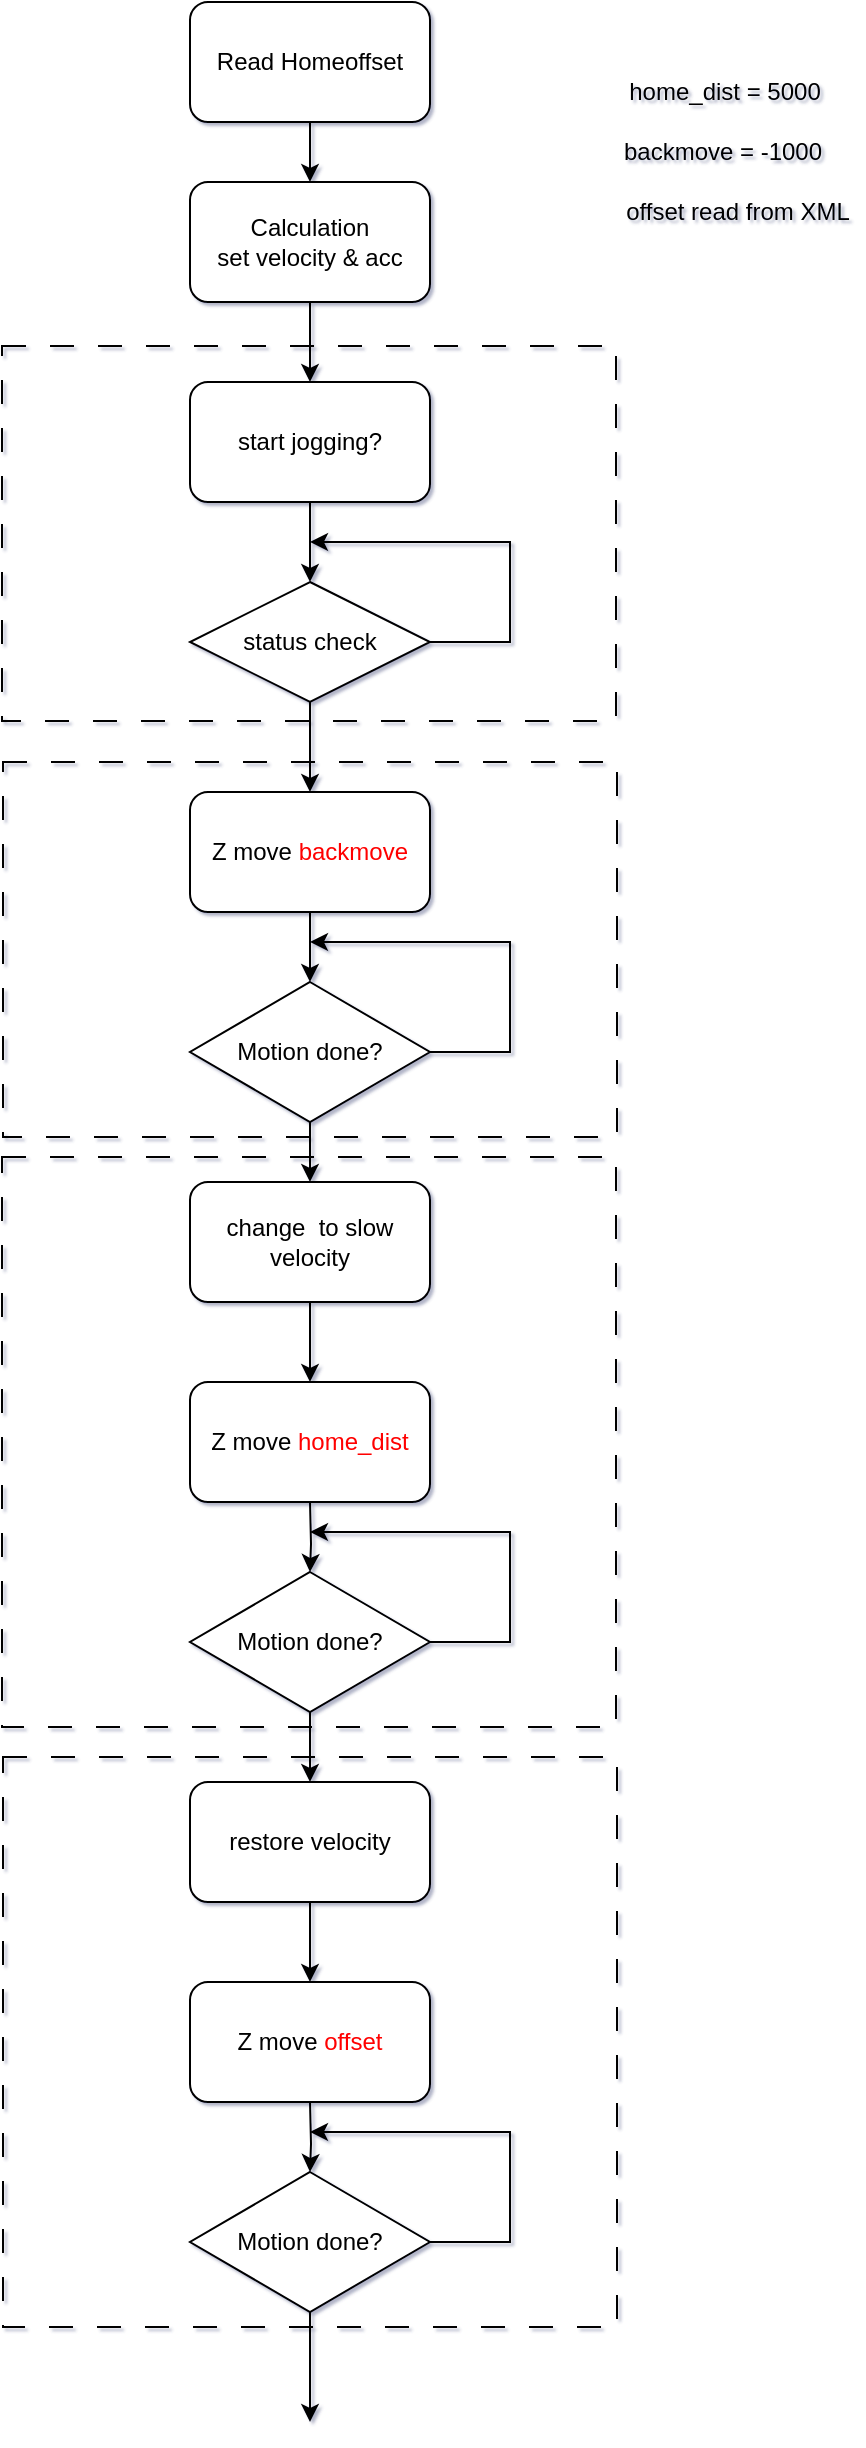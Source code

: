 <mxfile version="24.6.4" type="github">
  <diagram name="Page-1" id="c7558073-3199-34d8-9f00-42111426c3f3">
    <mxGraphModel dx="881" dy="814" grid="1" gridSize="10" guides="1" tooltips="1" connect="1" arrows="1" fold="1" page="1" pageScale="1" pageWidth="826" pageHeight="1169" background="none" math="0" shadow="1">
      <root>
        <mxCell id="0" />
        <mxCell id="1" parent="0" />
        <mxCell id="EC0Q1HJqiJkqx3kOZGj2-145" value="" style="rounded=0;whiteSpace=wrap;html=1;fillColor=none;dashed=1;dashPattern=12 12;" vertex="1" parent="1">
          <mxGeometry x="106" y="302" width="307" height="187.5" as="geometry" />
        </mxCell>
        <mxCell id="EC0Q1HJqiJkqx3kOZGj2-144" value="" style="rounded=0;whiteSpace=wrap;html=1;fillColor=none;dashed=1;dashPattern=12 12;" vertex="1" parent="1">
          <mxGeometry x="106.5" y="510" width="307" height="187.5" as="geometry" />
        </mxCell>
        <mxCell id="EC0Q1HJqiJkqx3kOZGj2-142" value="" style="rounded=0;whiteSpace=wrap;html=1;fillColor=none;dashed=1;dashPattern=12 12;" vertex="1" parent="1">
          <mxGeometry x="106.5" y="1007.5" width="307" height="285" as="geometry" />
        </mxCell>
        <mxCell id="EC0Q1HJqiJkqx3kOZGj2-143" value="" style="rounded=0;whiteSpace=wrap;html=1;fillColor=none;dashed=1;dashPattern=12 12;" vertex="1" parent="1">
          <mxGeometry x="106" y="707.5" width="307" height="285" as="geometry" />
        </mxCell>
        <mxCell id="EC0Q1HJqiJkqx3kOZGj2-105" value="" style="edgeStyle=orthogonalEdgeStyle;rounded=0;orthogonalLoop=1;jettySize=auto;html=1;" edge="1" parent="1" source="EC0Q1HJqiJkqx3kOZGj2-96" target="EC0Q1HJqiJkqx3kOZGj2-97">
          <mxGeometry relative="1" as="geometry" />
        </mxCell>
        <mxCell id="EC0Q1HJqiJkqx3kOZGj2-96" value="Read Homeoffset" style="rounded=1;whiteSpace=wrap;html=1;" vertex="1" parent="1">
          <mxGeometry x="200" y="130" width="120" height="60" as="geometry" />
        </mxCell>
        <mxCell id="EC0Q1HJqiJkqx3kOZGj2-104" value="" style="edgeStyle=orthogonalEdgeStyle;rounded=0;orthogonalLoop=1;jettySize=auto;html=1;" edge="1" parent="1" source="EC0Q1HJqiJkqx3kOZGj2-97" target="EC0Q1HJqiJkqx3kOZGj2-103">
          <mxGeometry relative="1" as="geometry" />
        </mxCell>
        <mxCell id="EC0Q1HJqiJkqx3kOZGj2-97" value="Calculation&lt;div&gt;set velocity &amp;amp; acc&lt;/div&gt;" style="rounded=1;whiteSpace=wrap;html=1;" vertex="1" parent="1">
          <mxGeometry x="200" y="220" width="120" height="60" as="geometry" />
        </mxCell>
        <mxCell id="EC0Q1HJqiJkqx3kOZGj2-98" value="home_dist = 5000" style="text;html=1;align=center;verticalAlign=middle;whiteSpace=wrap;rounded=0;" vertex="1" parent="1">
          <mxGeometry x="413.5" y="160" width="106.5" height="30" as="geometry" />
        </mxCell>
        <mxCell id="EC0Q1HJqiJkqx3kOZGj2-99" value="backmove = -1000" style="text;html=1;align=center;verticalAlign=middle;whiteSpace=wrap;rounded=0;" vertex="1" parent="1">
          <mxGeometry x="413" y="190" width="106.5" height="30" as="geometry" />
        </mxCell>
        <mxCell id="EC0Q1HJqiJkqx3kOZGj2-101" value="offset read from XML" style="text;html=1;align=center;verticalAlign=middle;whiteSpace=wrap;rounded=0;" vertex="1" parent="1">
          <mxGeometry x="413.5" y="220" width="120" height="30" as="geometry" />
        </mxCell>
        <mxCell id="EC0Q1HJqiJkqx3kOZGj2-107" value="" style="edgeStyle=orthogonalEdgeStyle;rounded=0;orthogonalLoop=1;jettySize=auto;html=1;" edge="1" parent="1" source="EC0Q1HJqiJkqx3kOZGj2-103" target="EC0Q1HJqiJkqx3kOZGj2-106">
          <mxGeometry relative="1" as="geometry" />
        </mxCell>
        <mxCell id="EC0Q1HJqiJkqx3kOZGj2-103" value="start jogging?" style="rounded=1;whiteSpace=wrap;html=1;" vertex="1" parent="1">
          <mxGeometry x="200" y="320" width="120" height="60" as="geometry" />
        </mxCell>
        <mxCell id="EC0Q1HJqiJkqx3kOZGj2-108" style="edgeStyle=orthogonalEdgeStyle;rounded=0;orthogonalLoop=1;jettySize=auto;html=1;exitX=1;exitY=0.5;exitDx=0;exitDy=0;" edge="1" parent="1" source="EC0Q1HJqiJkqx3kOZGj2-106">
          <mxGeometry relative="1" as="geometry">
            <mxPoint x="260" y="400" as="targetPoint" />
            <Array as="points">
              <mxPoint x="360" y="450" />
              <mxPoint x="360" y="400" />
            </Array>
          </mxGeometry>
        </mxCell>
        <mxCell id="EC0Q1HJqiJkqx3kOZGj2-110" value="" style="edgeStyle=orthogonalEdgeStyle;rounded=0;orthogonalLoop=1;jettySize=auto;html=1;" edge="1" parent="1" source="EC0Q1HJqiJkqx3kOZGj2-106" target="EC0Q1HJqiJkqx3kOZGj2-109">
          <mxGeometry relative="1" as="geometry" />
        </mxCell>
        <mxCell id="EC0Q1HJqiJkqx3kOZGj2-106" value="status check" style="rhombus;whiteSpace=wrap;html=1;" vertex="1" parent="1">
          <mxGeometry x="200" y="420" width="120" height="60" as="geometry" />
        </mxCell>
        <mxCell id="EC0Q1HJqiJkqx3kOZGj2-114" value="" style="edgeStyle=orthogonalEdgeStyle;rounded=0;orthogonalLoop=1;jettySize=auto;html=1;" edge="1" parent="1" source="EC0Q1HJqiJkqx3kOZGj2-109" target="EC0Q1HJqiJkqx3kOZGj2-113">
          <mxGeometry relative="1" as="geometry" />
        </mxCell>
        <mxCell id="EC0Q1HJqiJkqx3kOZGj2-109" value="Z move &lt;font color=&quot;#ff0000&quot;&gt;backmove&lt;/font&gt;" style="rounded=1;whiteSpace=wrap;html=1;" vertex="1" parent="1">
          <mxGeometry x="200" y="525" width="120" height="60" as="geometry" />
        </mxCell>
        <mxCell id="EC0Q1HJqiJkqx3kOZGj2-140" value="" style="edgeStyle=orthogonalEdgeStyle;rounded=0;orthogonalLoop=1;jettySize=auto;html=1;" edge="1" parent="1" source="EC0Q1HJqiJkqx3kOZGj2-113" target="EC0Q1HJqiJkqx3kOZGj2-123">
          <mxGeometry relative="1" as="geometry" />
        </mxCell>
        <mxCell id="EC0Q1HJqiJkqx3kOZGj2-113" value="Motion done?" style="rhombus;whiteSpace=wrap;html=1;" vertex="1" parent="1">
          <mxGeometry x="200" y="620" width="120" height="70" as="geometry" />
        </mxCell>
        <mxCell id="EC0Q1HJqiJkqx3kOZGj2-118" style="edgeStyle=orthogonalEdgeStyle;rounded=0;orthogonalLoop=1;jettySize=auto;html=1;exitX=1;exitY=0.5;exitDx=0;exitDy=0;" edge="1" parent="1" source="EC0Q1HJqiJkqx3kOZGj2-113">
          <mxGeometry relative="1" as="geometry">
            <mxPoint x="260" y="600" as="targetPoint" />
            <mxPoint x="385" y="660" as="sourcePoint" />
            <Array as="points">
              <mxPoint x="360" y="655" />
              <mxPoint x="360" y="600" />
            </Array>
          </mxGeometry>
        </mxCell>
        <mxCell id="EC0Q1HJqiJkqx3kOZGj2-119" style="edgeStyle=orthogonalEdgeStyle;rounded=0;orthogonalLoop=1;jettySize=auto;html=1;exitX=0.5;exitY=1;exitDx=0;exitDy=0;" edge="1" parent="1" source="EC0Q1HJqiJkqx3kOZGj2-113" target="EC0Q1HJqiJkqx3kOZGj2-113">
          <mxGeometry relative="1" as="geometry" />
        </mxCell>
        <mxCell id="EC0Q1HJqiJkqx3kOZGj2-120" style="edgeStyle=orthogonalEdgeStyle;rounded=0;orthogonalLoop=1;jettySize=auto;html=1;exitX=0.5;exitY=1;exitDx=0;exitDy=0;" edge="1" parent="1" source="EC0Q1HJqiJkqx3kOZGj2-113" target="EC0Q1HJqiJkqx3kOZGj2-113">
          <mxGeometry relative="1" as="geometry" />
        </mxCell>
        <mxCell id="EC0Q1HJqiJkqx3kOZGj2-141" value="" style="edgeStyle=orthogonalEdgeStyle;rounded=0;orthogonalLoop=1;jettySize=auto;html=1;" edge="1" parent="1" source="EC0Q1HJqiJkqx3kOZGj2-123" target="EC0Q1HJqiJkqx3kOZGj2-124">
          <mxGeometry relative="1" as="geometry" />
        </mxCell>
        <mxCell id="EC0Q1HJqiJkqx3kOZGj2-123" value="change&amp;nbsp; to slow velocity" style="rounded=1;whiteSpace=wrap;html=1;" vertex="1" parent="1">
          <mxGeometry x="200" y="720" width="120" height="60" as="geometry" />
        </mxCell>
        <mxCell id="EC0Q1HJqiJkqx3kOZGj2-124" value="Z move &lt;font color=&quot;#ff0000&quot;&gt;home_dist&lt;/font&gt;" style="rounded=1;whiteSpace=wrap;html=1;" vertex="1" parent="1">
          <mxGeometry x="200" y="820" width="120" height="60" as="geometry" />
        </mxCell>
        <mxCell id="EC0Q1HJqiJkqx3kOZGj2-125" value="" style="edgeStyle=orthogonalEdgeStyle;rounded=0;orthogonalLoop=1;jettySize=auto;html=1;" edge="1" parent="1" target="EC0Q1HJqiJkqx3kOZGj2-126">
          <mxGeometry relative="1" as="geometry">
            <mxPoint x="260" y="880" as="sourcePoint" />
          </mxGeometry>
        </mxCell>
        <mxCell id="EC0Q1HJqiJkqx3kOZGj2-138" value="" style="edgeStyle=orthogonalEdgeStyle;rounded=0;orthogonalLoop=1;jettySize=auto;html=1;" edge="1" parent="1" source="EC0Q1HJqiJkqx3kOZGj2-126" target="EC0Q1HJqiJkqx3kOZGj2-130">
          <mxGeometry relative="1" as="geometry" />
        </mxCell>
        <mxCell id="EC0Q1HJqiJkqx3kOZGj2-126" value="Motion done?" style="rhombus;whiteSpace=wrap;html=1;" vertex="1" parent="1">
          <mxGeometry x="200" y="915" width="120" height="70" as="geometry" />
        </mxCell>
        <mxCell id="EC0Q1HJqiJkqx3kOZGj2-127" style="edgeStyle=orthogonalEdgeStyle;rounded=0;orthogonalLoop=1;jettySize=auto;html=1;exitX=1;exitY=0.5;exitDx=0;exitDy=0;" edge="1" parent="1" source="EC0Q1HJqiJkqx3kOZGj2-126">
          <mxGeometry relative="1" as="geometry">
            <mxPoint x="260" y="895" as="targetPoint" />
            <mxPoint x="385" y="955" as="sourcePoint" />
            <Array as="points">
              <mxPoint x="360" y="950" />
              <mxPoint x="360" y="895" />
            </Array>
          </mxGeometry>
        </mxCell>
        <mxCell id="EC0Q1HJqiJkqx3kOZGj2-128" style="edgeStyle=orthogonalEdgeStyle;rounded=0;orthogonalLoop=1;jettySize=auto;html=1;exitX=0.5;exitY=1;exitDx=0;exitDy=0;" edge="1" parent="1" source="EC0Q1HJqiJkqx3kOZGj2-126" target="EC0Q1HJqiJkqx3kOZGj2-126">
          <mxGeometry relative="1" as="geometry" />
        </mxCell>
        <mxCell id="EC0Q1HJqiJkqx3kOZGj2-129" style="edgeStyle=orthogonalEdgeStyle;rounded=0;orthogonalLoop=1;jettySize=auto;html=1;exitX=0.5;exitY=1;exitDx=0;exitDy=0;" edge="1" parent="1" source="EC0Q1HJqiJkqx3kOZGj2-126" target="EC0Q1HJqiJkqx3kOZGj2-126">
          <mxGeometry relative="1" as="geometry" />
        </mxCell>
        <mxCell id="EC0Q1HJqiJkqx3kOZGj2-137" value="" style="edgeStyle=orthogonalEdgeStyle;rounded=0;orthogonalLoop=1;jettySize=auto;html=1;" edge="1" parent="1" source="EC0Q1HJqiJkqx3kOZGj2-130" target="EC0Q1HJqiJkqx3kOZGj2-131">
          <mxGeometry relative="1" as="geometry" />
        </mxCell>
        <mxCell id="EC0Q1HJqiJkqx3kOZGj2-130" value="restore velocity" style="rounded=1;whiteSpace=wrap;html=1;" vertex="1" parent="1">
          <mxGeometry x="200" y="1020" width="120" height="60" as="geometry" />
        </mxCell>
        <mxCell id="EC0Q1HJqiJkqx3kOZGj2-131" value="Z move &lt;font color=&quot;#ff0000&quot;&gt;offset&lt;/font&gt;" style="rounded=1;whiteSpace=wrap;html=1;" vertex="1" parent="1">
          <mxGeometry x="200" y="1120" width="120" height="60" as="geometry" />
        </mxCell>
        <mxCell id="EC0Q1HJqiJkqx3kOZGj2-132" value="" style="edgeStyle=orthogonalEdgeStyle;rounded=0;orthogonalLoop=1;jettySize=auto;html=1;" edge="1" parent="1" target="EC0Q1HJqiJkqx3kOZGj2-133">
          <mxGeometry relative="1" as="geometry">
            <mxPoint x="260" y="1180" as="sourcePoint" />
          </mxGeometry>
        </mxCell>
        <mxCell id="EC0Q1HJqiJkqx3kOZGj2-146" style="edgeStyle=orthogonalEdgeStyle;rounded=0;orthogonalLoop=1;jettySize=auto;html=1;exitX=0.5;exitY=1;exitDx=0;exitDy=0;" edge="1" parent="1" source="EC0Q1HJqiJkqx3kOZGj2-133">
          <mxGeometry relative="1" as="geometry">
            <mxPoint x="260" y="1340" as="targetPoint" />
          </mxGeometry>
        </mxCell>
        <mxCell id="EC0Q1HJqiJkqx3kOZGj2-133" value="Motion done?" style="rhombus;whiteSpace=wrap;html=1;" vertex="1" parent="1">
          <mxGeometry x="200" y="1215" width="120" height="70" as="geometry" />
        </mxCell>
        <mxCell id="EC0Q1HJqiJkqx3kOZGj2-134" style="edgeStyle=orthogonalEdgeStyle;rounded=0;orthogonalLoop=1;jettySize=auto;html=1;exitX=1;exitY=0.5;exitDx=0;exitDy=0;" edge="1" parent="1" source="EC0Q1HJqiJkqx3kOZGj2-133">
          <mxGeometry relative="1" as="geometry">
            <mxPoint x="260" y="1195" as="targetPoint" />
            <mxPoint x="385" y="1255" as="sourcePoint" />
            <Array as="points">
              <mxPoint x="360" y="1250" />
              <mxPoint x="360" y="1195" />
            </Array>
          </mxGeometry>
        </mxCell>
        <mxCell id="EC0Q1HJqiJkqx3kOZGj2-135" style="edgeStyle=orthogonalEdgeStyle;rounded=0;orthogonalLoop=1;jettySize=auto;html=1;exitX=0.5;exitY=1;exitDx=0;exitDy=0;" edge="1" parent="1" source="EC0Q1HJqiJkqx3kOZGj2-133" target="EC0Q1HJqiJkqx3kOZGj2-133">
          <mxGeometry relative="1" as="geometry" />
        </mxCell>
        <mxCell id="EC0Q1HJqiJkqx3kOZGj2-136" style="edgeStyle=orthogonalEdgeStyle;rounded=0;orthogonalLoop=1;jettySize=auto;html=1;exitX=0.5;exitY=1;exitDx=0;exitDy=0;" edge="1" parent="1" source="EC0Q1HJqiJkqx3kOZGj2-133" target="EC0Q1HJqiJkqx3kOZGj2-133">
          <mxGeometry relative="1" as="geometry" />
        </mxCell>
      </root>
    </mxGraphModel>
  </diagram>
</mxfile>
